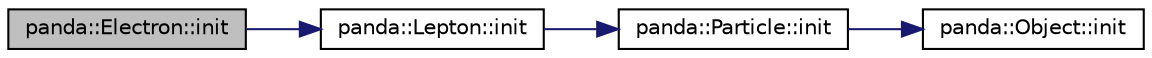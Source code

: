 digraph "panda::Electron::init"
{
 // INTERACTIVE_SVG=YES
  edge [fontname="Helvetica",fontsize="10",labelfontname="Helvetica",labelfontsize="10"];
  node [fontname="Helvetica",fontsize="10",shape=record];
  rankdir="LR";
  Node1 [label="panda::Electron::init",height=0.2,width=0.4,color="black", fillcolor="grey75", style="filled" fontcolor="black"];
  Node1 -> Node2 [color="midnightblue",fontsize="10",style="solid"];
  Node2 [label="panda::Lepton::init",height=0.2,width=0.4,color="black", fillcolor="white", style="filled",URL="$classpanda_1_1Lepton.html#a69c57be8a4bc498e6d10bf89f54a112b",tooltip="Reset object state. "];
  Node2 -> Node3 [color="midnightblue",fontsize="10",style="solid"];
  Node3 [label="panda::Particle::init",height=0.2,width=0.4,color="black", fillcolor="white", style="filled",URL="$classpanda_1_1Particle.html#a56ba0060e9e37322f98e2f30c3583dd3",tooltip="Reset object state. "];
  Node3 -> Node4 [color="midnightblue",fontsize="10",style="solid"];
  Node4 [label="panda::Object::init",height=0.2,width=0.4,color="black", fillcolor="white", style="filled",URL="$classpanda_1_1Object.html#a204960e5f165a28176f9b4a42b9ea90c",tooltip="Reset object state. "];
}
